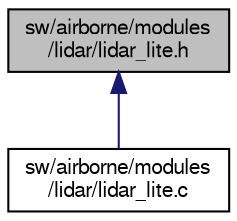 digraph "sw/airborne/modules/lidar/lidar_lite.h"
{
  edge [fontname="FreeSans",fontsize="10",labelfontname="FreeSans",labelfontsize="10"];
  node [fontname="FreeSans",fontsize="10",shape=record];
  Node1 [label="sw/airborne/modules\l/lidar/lidar_lite.h",height=0.2,width=0.4,color="black", fillcolor="grey75", style="filled", fontcolor="black"];
  Node1 -> Node2 [dir="back",color="midnightblue",fontsize="10",style="solid",fontname="FreeSans"];
  Node2 [label="sw/airborne/modules\l/lidar/lidar_lite.c",height=0.2,width=0.4,color="black", fillcolor="white", style="filled",URL="$lidar__lite_8c.html",tooltip="driver for the Lidar-Lite i2c lidar version 1 (silver label) "];
}
